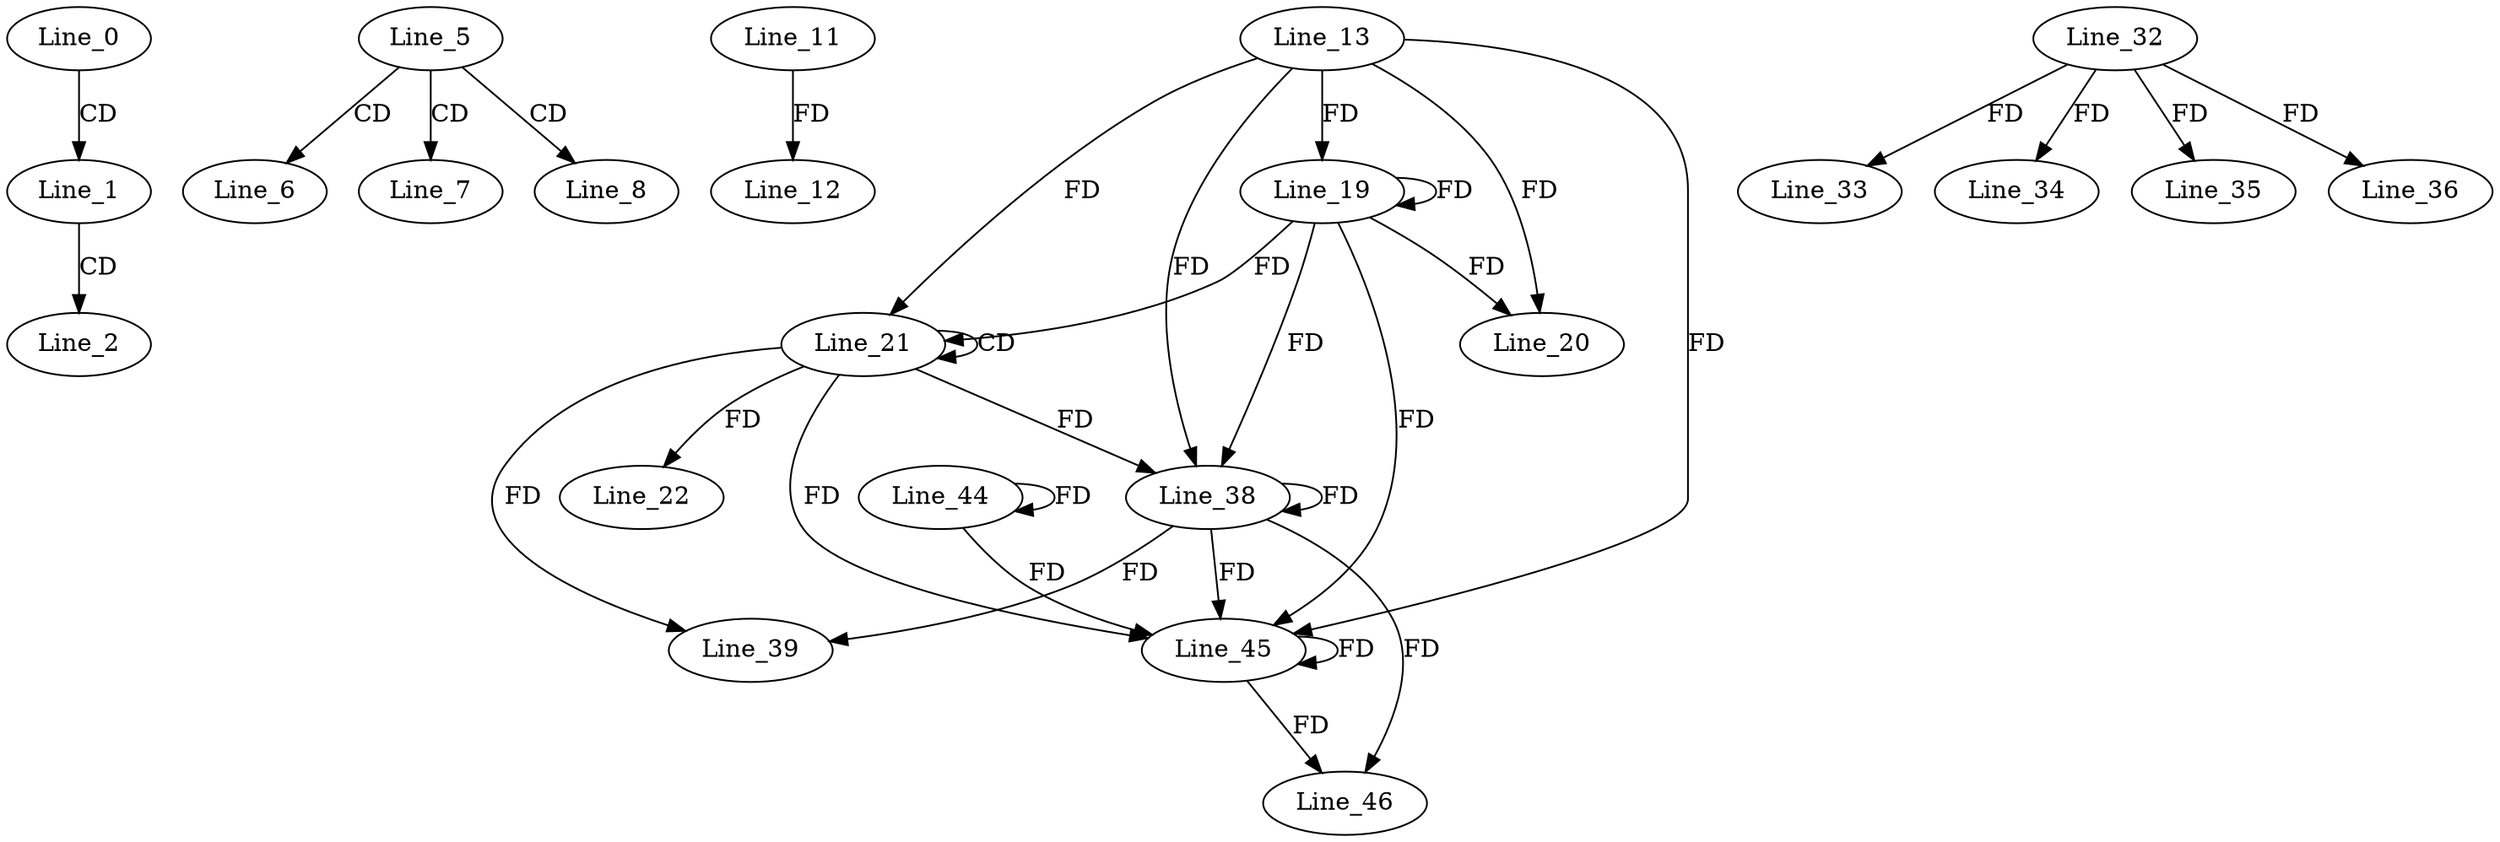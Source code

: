 digraph G {
  Line_0;
  Line_1;
  Line_2;
  Line_5;
  Line_6;
  Line_7;
  Line_8;
  Line_11;
  Line_12;
  Line_13;
  Line_19;
  Line_20;
  Line_21;
  Line_21;
  Line_22;
  Line_32;
  Line_33;
  Line_34;
  Line_35;
  Line_36;
  Line_38;
  Line_38;
  Line_39;
  Line_44;
  Line_45;
  Line_45;
  Line_46;
  Line_0 -> Line_1 [ label="CD" ];
  Line_1 -> Line_2 [ label="CD" ];
  Line_5 -> Line_6 [ label="CD" ];
  Line_5 -> Line_7 [ label="CD" ];
  Line_5 -> Line_8 [ label="CD" ];
  Line_11 -> Line_12 [ label="FD" ];
  Line_13 -> Line_19 [ label="FD" ];
  Line_19 -> Line_19 [ label="FD" ];
  Line_13 -> Line_20 [ label="FD" ];
  Line_19 -> Line_20 [ label="FD" ];
  Line_21 -> Line_21 [ label="CD" ];
  Line_13 -> Line_21 [ label="FD" ];
  Line_19 -> Line_21 [ label="FD" ];
  Line_21 -> Line_22 [ label="FD" ];
  Line_32 -> Line_33 [ label="FD" ];
  Line_32 -> Line_34 [ label="FD" ];
  Line_32 -> Line_35 [ label="FD" ];
  Line_32 -> Line_36 [ label="FD" ];
  Line_21 -> Line_38 [ label="FD" ];
  Line_38 -> Line_38 [ label="FD" ];
  Line_13 -> Line_38 [ label="FD" ];
  Line_19 -> Line_38 [ label="FD" ];
  Line_21 -> Line_39 [ label="FD" ];
  Line_38 -> Line_39 [ label="FD" ];
  Line_44 -> Line_44 [ label="FD" ];
  Line_21 -> Line_45 [ label="FD" ];
  Line_38 -> Line_45 [ label="FD" ];
  Line_45 -> Line_45 [ label="FD" ];
  Line_13 -> Line_45 [ label="FD" ];
  Line_19 -> Line_45 [ label="FD" ];
  Line_44 -> Line_45 [ label="FD" ];
  Line_38 -> Line_46 [ label="FD" ];
  Line_45 -> Line_46 [ label="FD" ];
}
